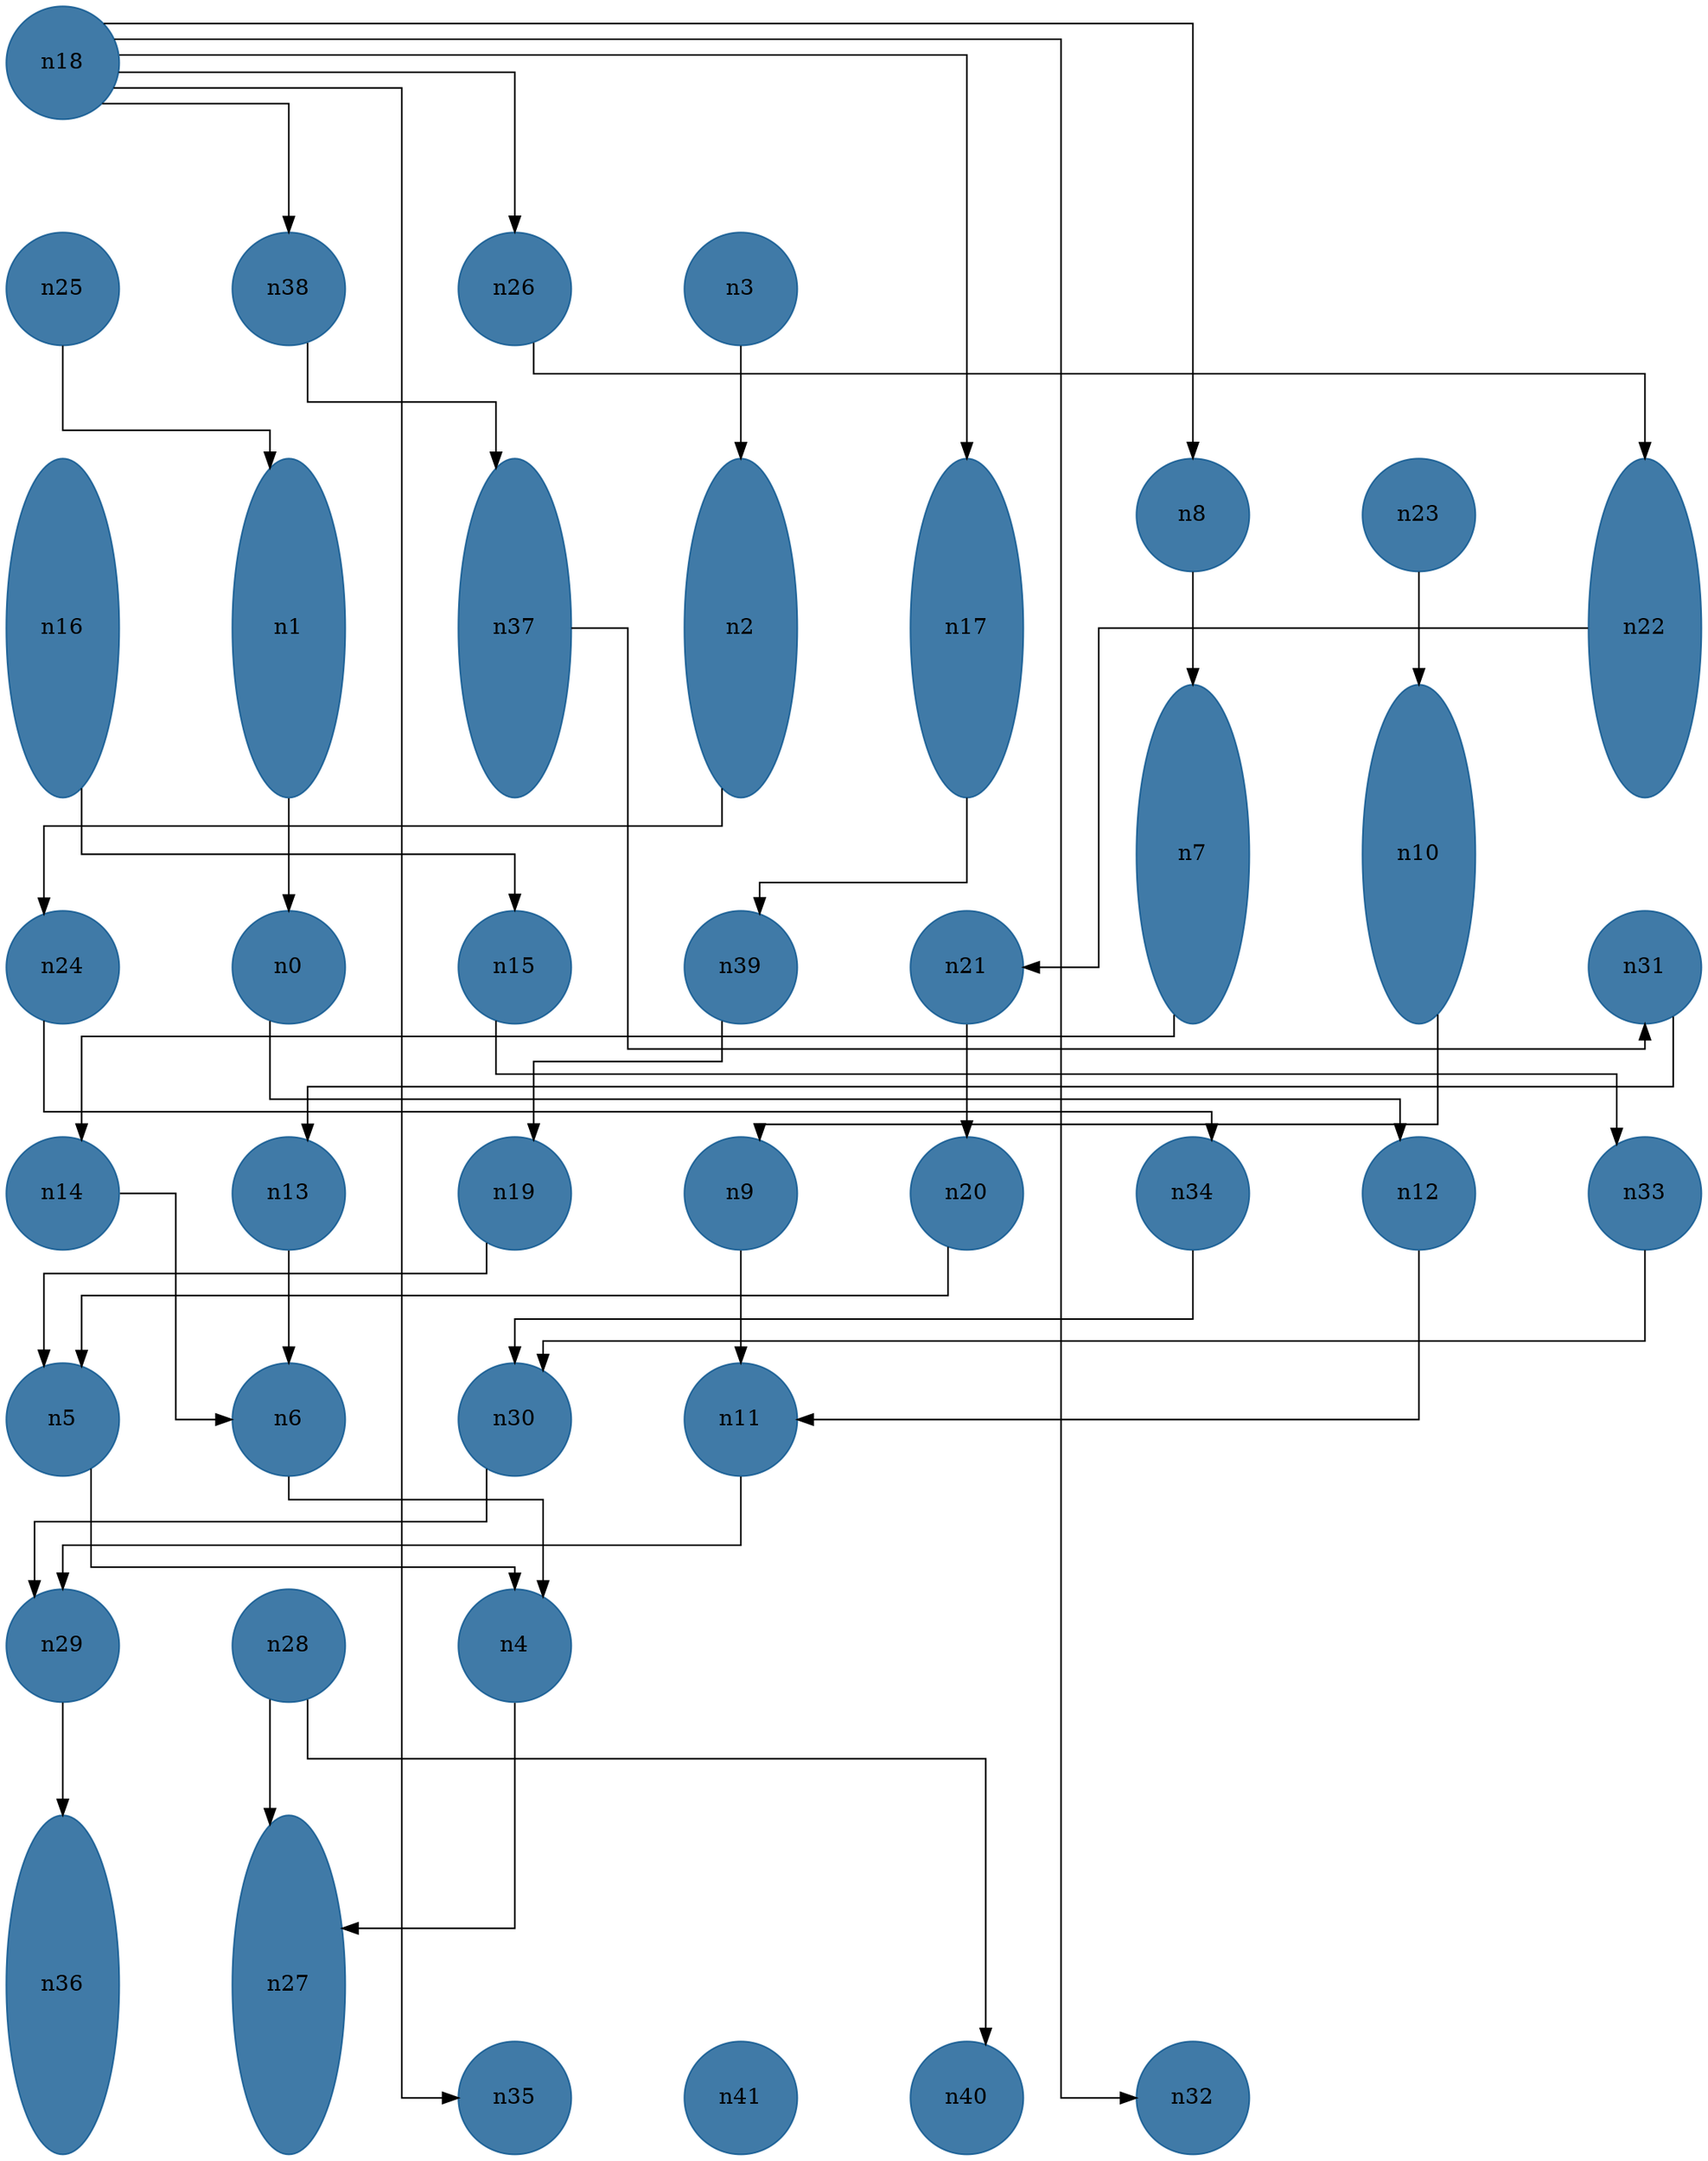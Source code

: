 //do not use DOT to generate pdf use NEATO or FDP
digraph{
layout="neato";
splines="ortho";
n18[shape="ellipse", style="filled", color="#004E8ABF", pos="0,20!", height="1", width="1"];
n18 -> n35;
n18 -> n38;
n18 -> n26;
n18 -> n17;
n18 -> n8;
n18 -> n32;
n25[shape="ellipse", style="filled", color="#004E8ABF", pos="0,18!", height="1", width="1"];
n25 -> n1;
n38[shape="ellipse", style="filled", color="#004E8ABF", pos="2,18!", height="1", width="1"];
n38 -> n37;
n26[shape="ellipse", style="filled", color="#004E8ABF", pos="4,18!", height="1", width="1"];
n26 -> n22;
n3[shape="ellipse", style="filled", color="#004E8ABF", pos="6,18!", height="1", width="1"];
n3 -> n2;
n16[shape="ellipse", style="filled", color="#004E8ABF", pos="0,15!", height="3", width="1"];
n16 -> n15;
n1[shape="ellipse", style="filled", color="#004E8ABF", pos="2,15!", height="3", width="1"];
n1 -> n0;
n37[shape="ellipse", style="filled", color="#004E8ABF", pos="4,15!", height="3", width="1"];
n37 -> n31;
n2[shape="ellipse", style="filled", color="#004E8ABF", pos="6,15!", height="3", width="1"];
n2 -> n24;
n17[shape="ellipse", style="filled", color="#004E8ABF", pos="8,15!", height="3", width="1"];
n17 -> n39;
n8[shape="ellipse", style="filled", color="#004E8ABF", pos="10,16!", height="1", width="1"];
n8 -> n7;
n23[shape="ellipse", style="filled", color="#004E8ABF", pos="12,16!", height="1", width="1"];
n23 -> n10;
n22[shape="ellipse", style="filled", color="#004E8ABF", pos="14,15!", height="3", width="1"];
n22 -> n21;
n7[shape="ellipse", style="filled", color="#004E8ABF", pos="10,13!", height="3", width="1"];
n7 -> n14;
n10[shape="ellipse", style="filled", color="#004E8ABF", pos="12,13!", height="3", width="1"];
n10 -> n9;
n24[shape="ellipse", style="filled", color="#004E8ABF", pos="0,12!", height="1", width="1"];
n24 -> n34;
n0[shape="ellipse", style="filled", color="#004E8ABF", pos="2,12!", height="1", width="1"];
n0 -> n12;
n15[shape="ellipse", style="filled", color="#004E8ABF", pos="4,12!", height="1", width="1"];
n15 -> n33;
n39[shape="ellipse", style="filled", color="#004E8ABF", pos="6,12!", height="1", width="1"];
n39 -> n19;
n21[shape="ellipse", style="filled", color="#004E8ABF", pos="8,12!", height="1", width="1"];
n21 -> n20;
n31[shape="ellipse", style="filled", color="#004E8ABF", pos="14,12!", height="1", width="1"];
n31 -> n13;
n14[shape="ellipse", style="filled", color="#004E8ABF", pos="0,10!", height="1", width="1"];
n14 -> n6;
n13[shape="ellipse", style="filled", color="#004E8ABF", pos="2,10!", height="1", width="1"];
n13 -> n6;
n19[shape="ellipse", style="filled", color="#004E8ABF", pos="4,10!", height="1", width="1"];
n19 -> n5;
n9[shape="ellipse", style="filled", color="#004E8ABF", pos="6,10!", height="1", width="1"];
n9 -> n11;
n20[shape="ellipse", style="filled", color="#004E8ABF", pos="8,10!", height="1", width="1"];
n20 -> n5;
n34[shape="ellipse", style="filled", color="#004E8ABF", pos="10,10!", height="1", width="1"];
n34 -> n30;
n12[shape="ellipse", style="filled", color="#004E8ABF", pos="12,10!", height="1", width="1"];
n12 -> n11;
n33[shape="ellipse", style="filled", color="#004E8ABF", pos="14,10!", height="1", width="1"];
n33 -> n30;
n5[shape="ellipse", style="filled", color="#004E8ABF", pos="0,8!", height="1", width="1"];
n5 -> n4;
n6[shape="ellipse", style="filled", color="#004E8ABF", pos="2,8!", height="1", width="1"];
n6 -> n4;
n30[shape="ellipse", style="filled", color="#004E8ABF", pos="4,8!", height="1", width="1"];
n30 -> n29;
n11[shape="ellipse", style="filled", color="#004E8ABF", pos="6,8!", height="1", width="1"];
n11 -> n29;
n29[shape="ellipse", style="filled", color="#004E8ABF", pos="0,6!", height="1", width="1"];
n29 -> n36;
n28[shape="ellipse", style="filled", color="#004E8ABF", pos="2,6!", height="1", width="1"];
n28 -> n27;
n28 -> n40;
n4[shape="ellipse", style="filled", color="#004E8ABF", pos="4,6!", height="1", width="1"];
n4 -> n27;
n36[shape="ellipse", style="filled", color="#004E8ABF", pos="0,3!", height="3", width="1"];
n27[shape="ellipse", style="filled", color="#004E8ABF", pos="2,3!", height="3", width="1"];
n35[shape="ellipse", style="filled", color="#004E8ABF", pos="4,2!", height="1", width="1"];
n41[shape="ellipse", style="filled", color="#004E8ABF", pos="6,2!", height="1", width="1"];
n40[shape="ellipse", style="filled", color="#004E8ABF", pos="8,2!", height="1", width="1"];
n32[shape="ellipse", style="filled", color="#004E8ABF", pos="10,2!", height="1", width="1"];
}